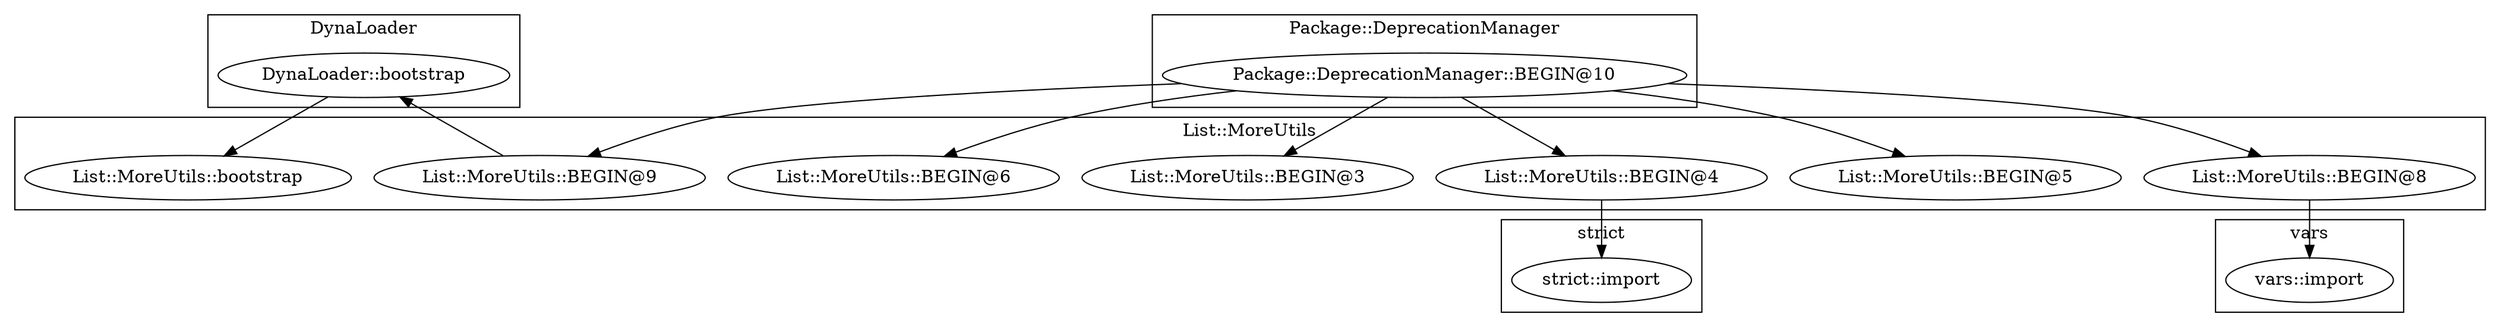 digraph {
graph [overlap=false]
subgraph cluster_DynaLoader {
	label="DynaLoader";
	"DynaLoader::bootstrap";
}
subgraph cluster_List_MoreUtils {
	label="List::MoreUtils";
	"List::MoreUtils::BEGIN@4";
	"List::MoreUtils::BEGIN@3";
	"List::MoreUtils::BEGIN@6";
	"List::MoreUtils::BEGIN@8";
	"List::MoreUtils::BEGIN@5";
	"List::MoreUtils::BEGIN@9";
	"List::MoreUtils::bootstrap";
}
subgraph cluster_vars {
	label="vars";
	"vars::import";
}
subgraph cluster_strict {
	label="strict";
	"strict::import";
}
subgraph cluster_Package_DeprecationManager {
	label="Package::DeprecationManager";
	"Package::DeprecationManager::BEGIN@10";
}
"Package::DeprecationManager::BEGIN@10" -> "List::MoreUtils::BEGIN@4";
"List::MoreUtils::BEGIN@9" -> "DynaLoader::bootstrap";
"Package::DeprecationManager::BEGIN@10" -> "List::MoreUtils::BEGIN@5";
"Package::DeprecationManager::BEGIN@10" -> "List::MoreUtils::BEGIN@8";
"DynaLoader::bootstrap" -> "List::MoreUtils::bootstrap";
"Package::DeprecationManager::BEGIN@10" -> "List::MoreUtils::BEGIN@6";
"List::MoreUtils::BEGIN@8" -> "vars::import";
"Package::DeprecationManager::BEGIN@10" -> "List::MoreUtils::BEGIN@9";
"Package::DeprecationManager::BEGIN@10" -> "List::MoreUtils::BEGIN@3";
"List::MoreUtils::BEGIN@4" -> "strict::import";
}
